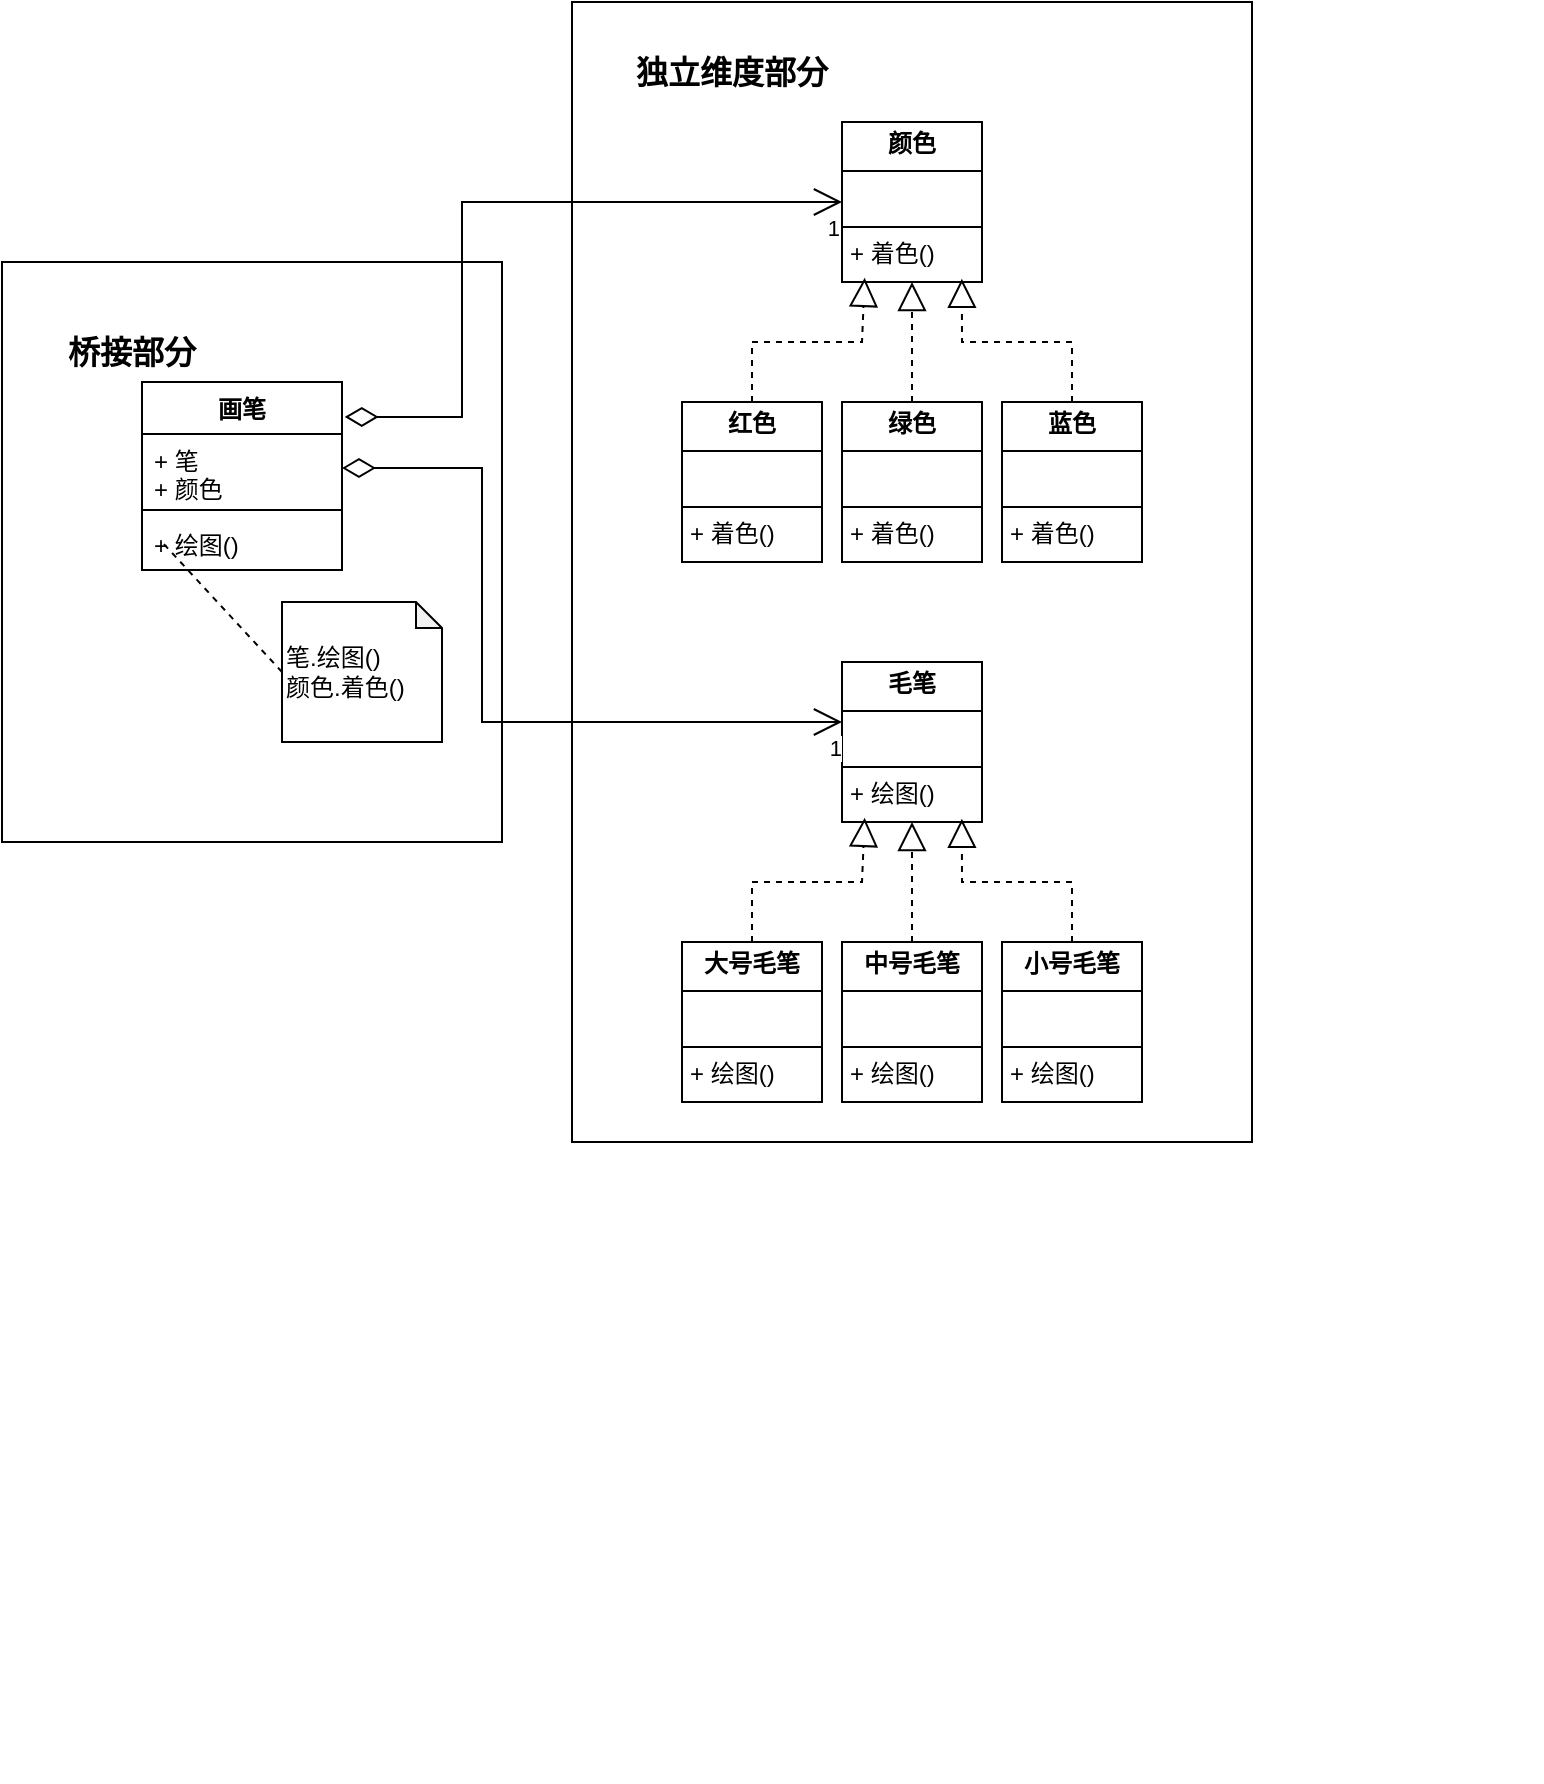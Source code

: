 <mxfile version="25.0.3">
  <diagram name="第 1 页" id="x2rrQbLgyhNgdFU_qAoA">
    <mxGraphModel dx="1172" dy="1026" grid="1" gridSize="10" guides="1" tooltips="1" connect="1" arrows="1" fold="1" page="1" pageScale="1" pageWidth="827" pageHeight="1169" math="0" shadow="0">
      <root>
        <mxCell id="0" />
        <mxCell id="1" parent="0" />
        <mxCell id="acISwIgXL-DjhQIr29c2-18" value="" style="group" vertex="1" connectable="0" parent="1">
          <mxGeometry x="460" y="160" width="430" height="560" as="geometry" />
        </mxCell>
        <mxCell id="acISwIgXL-DjhQIr29c2-33" value="" style="rounded=0;whiteSpace=wrap;html=1;" vertex="1" parent="acISwIgXL-DjhQIr29c2-18">
          <mxGeometry x="-55" y="-60" width="340" height="570" as="geometry" />
        </mxCell>
        <mxCell id="acISwIgXL-DjhQIr29c2-10" value="&lt;p style=&quot;margin:0px;margin-top:4px;text-align:center;&quot;&gt;&lt;b&gt;颜色&lt;/b&gt;&lt;/p&gt;&lt;hr size=&quot;1&quot; style=&quot;border-style:solid;&quot;&gt;&lt;p style=&quot;margin:0px;margin-left:4px;&quot;&gt;&lt;br&gt;&lt;/p&gt;&lt;hr size=&quot;1&quot; style=&quot;border-style:solid;&quot;&gt;&lt;p style=&quot;margin:0px;margin-left:4px;&quot;&gt;+ 着色()&lt;/p&gt;" style="verticalAlign=top;align=left;overflow=fill;html=1;whiteSpace=wrap;" vertex="1" parent="acISwIgXL-DjhQIr29c2-18">
          <mxGeometry x="80" width="70" height="80" as="geometry" />
        </mxCell>
        <mxCell id="acISwIgXL-DjhQIr29c2-12" value="&lt;p style=&quot;margin:0px;margin-top:4px;text-align:center;&quot;&gt;&lt;b&gt;蓝色&lt;/b&gt;&lt;/p&gt;&lt;hr size=&quot;1&quot; style=&quot;border-style:solid;&quot;&gt;&lt;p style=&quot;margin:0px;margin-left:4px;&quot;&gt;&lt;br&gt;&lt;/p&gt;&lt;hr size=&quot;1&quot; style=&quot;border-style:solid;&quot;&gt;&lt;p style=&quot;margin:0px;margin-left:4px;&quot;&gt;+ 着色()&lt;/p&gt;" style="verticalAlign=top;align=left;overflow=fill;html=1;whiteSpace=wrap;" vertex="1" parent="acISwIgXL-DjhQIr29c2-18">
          <mxGeometry x="160" y="140" width="70" height="80" as="geometry" />
        </mxCell>
        <mxCell id="acISwIgXL-DjhQIr29c2-11" value="&lt;p style=&quot;margin:0px;margin-top:4px;text-align:center;&quot;&gt;&lt;b&gt;红色&lt;/b&gt;&lt;/p&gt;&lt;hr size=&quot;1&quot; style=&quot;border-style:solid;&quot;&gt;&lt;p style=&quot;margin:0px;margin-left:4px;&quot;&gt;&lt;br&gt;&lt;/p&gt;&lt;hr size=&quot;1&quot; style=&quot;border-style:solid;&quot;&gt;&lt;p style=&quot;margin:0px;margin-left:4px;&quot;&gt;+ 着色()&lt;/p&gt;" style="verticalAlign=top;align=left;overflow=fill;html=1;whiteSpace=wrap;" vertex="1" parent="acISwIgXL-DjhQIr29c2-18">
          <mxGeometry y="140" width="70" height="80" as="geometry" />
        </mxCell>
        <mxCell id="acISwIgXL-DjhQIr29c2-13" value="&lt;p style=&quot;margin:0px;margin-top:4px;text-align:center;&quot;&gt;&lt;b&gt;绿色&lt;/b&gt;&lt;/p&gt;&lt;hr size=&quot;1&quot; style=&quot;border-style:solid;&quot;&gt;&lt;p style=&quot;margin:0px;margin-left:4px;&quot;&gt;&lt;br&gt;&lt;/p&gt;&lt;hr size=&quot;1&quot; style=&quot;border-style:solid;&quot;&gt;&lt;p style=&quot;margin:0px;margin-left:4px;&quot;&gt;+ 着色()&lt;/p&gt;" style="verticalAlign=top;align=left;overflow=fill;html=1;whiteSpace=wrap;" vertex="1" parent="acISwIgXL-DjhQIr29c2-18">
          <mxGeometry x="80" y="140" width="70" height="80" as="geometry" />
        </mxCell>
        <mxCell id="acISwIgXL-DjhQIr29c2-15" value="" style="endArrow=block;dashed=1;endFill=0;endSize=12;html=1;rounded=0;exitX=0.5;exitY=0;exitDx=0;exitDy=0;entryX=0.162;entryY=0.974;entryDx=0;entryDy=0;entryPerimeter=0;" edge="1" parent="acISwIgXL-DjhQIr29c2-18" source="acISwIgXL-DjhQIr29c2-11" target="acISwIgXL-DjhQIr29c2-10">
          <mxGeometry width="160" relative="1" as="geometry">
            <mxPoint x="-210" y="330" as="sourcePoint" />
            <mxPoint x="100" y="90" as="targetPoint" />
            <Array as="points">
              <mxPoint x="35" y="110" />
              <mxPoint x="90" y="110" />
            </Array>
          </mxGeometry>
        </mxCell>
        <mxCell id="acISwIgXL-DjhQIr29c2-16" value="" style="endArrow=block;dashed=1;endFill=0;endSize=12;html=1;rounded=0;exitX=0.5;exitY=0;exitDx=0;exitDy=0;entryX=0.5;entryY=1;entryDx=0;entryDy=0;" edge="1" parent="acISwIgXL-DjhQIr29c2-18" source="acISwIgXL-DjhQIr29c2-13" target="acISwIgXL-DjhQIr29c2-10">
          <mxGeometry width="160" relative="1" as="geometry">
            <mxPoint x="20" y="130" as="sourcePoint" />
            <mxPoint x="115" y="90" as="targetPoint" />
          </mxGeometry>
        </mxCell>
        <mxCell id="acISwIgXL-DjhQIr29c2-17" value="" style="endArrow=block;dashed=1;endFill=0;endSize=12;html=1;rounded=0;entryX=0.856;entryY=0.98;entryDx=0;entryDy=0;entryPerimeter=0;exitX=0.5;exitY=0;exitDx=0;exitDy=0;" edge="1" parent="acISwIgXL-DjhQIr29c2-18" source="acISwIgXL-DjhQIr29c2-12" target="acISwIgXL-DjhQIr29c2-10">
          <mxGeometry width="160" relative="1" as="geometry">
            <mxPoint x="230" y="120" as="sourcePoint" />
            <mxPoint x="180" y="130" as="targetPoint" />
            <Array as="points">
              <mxPoint x="195" y="110" />
              <mxPoint x="140" y="110" />
            </Array>
          </mxGeometry>
        </mxCell>
        <mxCell id="acISwIgXL-DjhQIr29c2-34" value="&lt;font style=&quot;font-size: 16px;&quot;&gt;&lt;b&gt;独立维度部分&lt;/b&gt;&lt;/font&gt;" style="text;html=1;align=center;verticalAlign=middle;whiteSpace=wrap;rounded=0;movable=1;resizable=1;rotatable=1;deletable=1;editable=1;locked=0;connectable=1;" vertex="1" parent="acISwIgXL-DjhQIr29c2-18">
          <mxGeometry x="-30" y="-40" width="110" height="30" as="geometry" />
        </mxCell>
        <mxCell id="acISwIgXL-DjhQIr29c2-19" value="" style="group" vertex="1" connectable="0" parent="1">
          <mxGeometry x="460" y="430" width="294" height="560" as="geometry" />
        </mxCell>
        <mxCell id="acISwIgXL-DjhQIr29c2-20" value="&lt;p style=&quot;margin:0px;margin-top:4px;text-align:center;&quot;&gt;&lt;b&gt;毛笔&lt;/b&gt;&lt;/p&gt;&lt;hr size=&quot;1&quot; style=&quot;border-style:solid;&quot;&gt;&lt;p style=&quot;margin:0px;margin-left:4px;&quot;&gt;&lt;br&gt;&lt;/p&gt;&lt;hr size=&quot;1&quot; style=&quot;border-style:solid;&quot;&gt;&lt;p style=&quot;margin:0px;margin-left:4px;&quot;&gt;+ 绘图()&lt;/p&gt;" style="verticalAlign=top;align=left;overflow=fill;html=1;whiteSpace=wrap;" vertex="1" parent="acISwIgXL-DjhQIr29c2-19">
          <mxGeometry x="80" width="70" height="80" as="geometry" />
        </mxCell>
        <mxCell id="acISwIgXL-DjhQIr29c2-21" value="&lt;p style=&quot;margin:0px;margin-top:4px;text-align:center;&quot;&gt;&lt;b&gt;大号毛笔&lt;/b&gt;&lt;/p&gt;&lt;hr size=&quot;1&quot; style=&quot;border-style:solid;&quot;&gt;&lt;p style=&quot;margin:0px;margin-left:4px;&quot;&gt;&lt;br&gt;&lt;/p&gt;&lt;hr size=&quot;1&quot; style=&quot;border-style:solid;&quot;&gt;&lt;p style=&quot;margin:0px;margin-left:4px;&quot;&gt;+&amp;nbsp;&lt;span style=&quot;background-color: initial;&quot;&gt;绘图&lt;/span&gt;&lt;span style=&quot;background-color: initial;&quot;&gt;()&lt;/span&gt;&lt;/p&gt;" style="verticalAlign=top;align=left;overflow=fill;html=1;whiteSpace=wrap;" vertex="1" parent="acISwIgXL-DjhQIr29c2-19">
          <mxGeometry y="140" width="70" height="80" as="geometry" />
        </mxCell>
        <mxCell id="acISwIgXL-DjhQIr29c2-22" value="&lt;p style=&quot;margin:0px;margin-top:4px;text-align:center;&quot;&gt;&lt;b&gt;小号毛笔&lt;/b&gt;&lt;/p&gt;&lt;hr size=&quot;1&quot; style=&quot;border-style:solid;&quot;&gt;&lt;p style=&quot;margin:0px;margin-left:4px;&quot;&gt;&lt;br&gt;&lt;/p&gt;&lt;hr size=&quot;1&quot; style=&quot;border-style:solid;&quot;&gt;&lt;p style=&quot;margin:0px;margin-left:4px;&quot;&gt;+&amp;nbsp;&lt;span style=&quot;background-color: initial;&quot;&gt;绘图&lt;/span&gt;&lt;span style=&quot;background-color: initial;&quot;&gt;()&lt;/span&gt;&lt;/p&gt;" style="verticalAlign=top;align=left;overflow=fill;html=1;whiteSpace=wrap;" vertex="1" parent="acISwIgXL-DjhQIr29c2-19">
          <mxGeometry x="160" y="140" width="70" height="80" as="geometry" />
        </mxCell>
        <mxCell id="acISwIgXL-DjhQIr29c2-23" value="&lt;p style=&quot;margin:0px;margin-top:4px;text-align:center;&quot;&gt;&lt;b&gt;中号毛笔&lt;/b&gt;&lt;/p&gt;&lt;hr size=&quot;1&quot; style=&quot;border-style:solid;&quot;&gt;&lt;p style=&quot;margin:0px;margin-left:4px;&quot;&gt;&lt;br&gt;&lt;/p&gt;&lt;hr size=&quot;1&quot; style=&quot;border-style:solid;&quot;&gt;&lt;p style=&quot;margin:0px;margin-left:4px;&quot;&gt;+ 绘图()&lt;/p&gt;" style="verticalAlign=top;align=left;overflow=fill;html=1;whiteSpace=wrap;" vertex="1" parent="acISwIgXL-DjhQIr29c2-19">
          <mxGeometry x="80" y="140" width="70" height="80" as="geometry" />
        </mxCell>
        <mxCell id="acISwIgXL-DjhQIr29c2-24" value="" style="endArrow=block;dashed=1;endFill=0;endSize=12;html=1;rounded=0;exitX=0.5;exitY=0;exitDx=0;exitDy=0;entryX=0.162;entryY=0.974;entryDx=0;entryDy=0;entryPerimeter=0;" edge="1" parent="acISwIgXL-DjhQIr29c2-19" source="acISwIgXL-DjhQIr29c2-21" target="acISwIgXL-DjhQIr29c2-20">
          <mxGeometry width="160" relative="1" as="geometry">
            <mxPoint x="-210" y="330" as="sourcePoint" />
            <mxPoint x="100" y="90" as="targetPoint" />
            <Array as="points">
              <mxPoint x="35" y="110" />
              <mxPoint x="90" y="110" />
            </Array>
          </mxGeometry>
        </mxCell>
        <mxCell id="acISwIgXL-DjhQIr29c2-25" value="" style="endArrow=block;dashed=1;endFill=0;endSize=12;html=1;rounded=0;exitX=0.5;exitY=0;exitDx=0;exitDy=0;entryX=0.5;entryY=1;entryDx=0;entryDy=0;" edge="1" parent="acISwIgXL-DjhQIr29c2-19" source="acISwIgXL-DjhQIr29c2-23" target="acISwIgXL-DjhQIr29c2-20">
          <mxGeometry width="160" relative="1" as="geometry">
            <mxPoint x="20" y="130" as="sourcePoint" />
            <mxPoint x="115" y="90" as="targetPoint" />
          </mxGeometry>
        </mxCell>
        <mxCell id="acISwIgXL-DjhQIr29c2-26" value="" style="endArrow=block;dashed=1;endFill=0;endSize=12;html=1;rounded=0;entryX=0.856;entryY=0.98;entryDx=0;entryDy=0;entryPerimeter=0;exitX=0.5;exitY=0;exitDx=0;exitDy=0;" edge="1" parent="acISwIgXL-DjhQIr29c2-19" source="acISwIgXL-DjhQIr29c2-22" target="acISwIgXL-DjhQIr29c2-20">
          <mxGeometry width="160" relative="1" as="geometry">
            <mxPoint x="230" y="120" as="sourcePoint" />
            <mxPoint x="180" y="130" as="targetPoint" />
            <Array as="points">
              <mxPoint x="195" y="110" />
              <mxPoint x="140" y="110" />
            </Array>
          </mxGeometry>
        </mxCell>
        <mxCell id="acISwIgXL-DjhQIr29c2-7" value="" style="rounded=0;whiteSpace=wrap;html=1;movable=1;resizable=1;rotatable=1;deletable=1;editable=1;locked=0;connectable=1;" vertex="1" parent="1">
          <mxGeometry x="120" y="230" width="250" height="290" as="geometry" />
        </mxCell>
        <mxCell id="acISwIgXL-DjhQIr29c2-27" value="" style="endArrow=open;html=1;endSize=12;startArrow=diamondThin;startSize=14;startFill=0;edgeStyle=orthogonalEdgeStyle;rounded=0;exitX=1.014;exitY=0.186;exitDx=0;exitDy=0;exitPerimeter=0;" edge="1" parent="1" source="acISwIgXL-DjhQIr29c2-38">
          <mxGeometry relative="1" as="geometry">
            <mxPoint x="360" y="350" as="sourcePoint" />
            <mxPoint x="540" y="200" as="targetPoint" />
            <Array as="points">
              <mxPoint x="350" y="308" />
              <mxPoint x="350" y="200" />
            </Array>
          </mxGeometry>
        </mxCell>
        <mxCell id="acISwIgXL-DjhQIr29c2-29" value="1" style="edgeLabel;resizable=0;html=1;align=right;verticalAlign=top;" connectable="0" vertex="1" parent="acISwIgXL-DjhQIr29c2-27">
          <mxGeometry x="1" relative="1" as="geometry" />
        </mxCell>
        <mxCell id="acISwIgXL-DjhQIr29c2-8" value="&lt;font style=&quot;font-size: 16px;&quot;&gt;&lt;b&gt;桥接部分&lt;/b&gt;&lt;/font&gt;" style="text;html=1;align=center;verticalAlign=middle;whiteSpace=wrap;rounded=0;movable=1;resizable=1;rotatable=1;deletable=1;editable=1;locked=0;connectable=1;" vertex="1" parent="1">
          <mxGeometry x="140" y="260" width="90" height="30" as="geometry" />
        </mxCell>
        <mxCell id="acISwIgXL-DjhQIr29c2-30" value="" style="endArrow=open;html=1;endSize=12;startArrow=diamondThin;startSize=14;startFill=0;edgeStyle=orthogonalEdgeStyle;rounded=0;exitX=1;exitY=0.5;exitDx=0;exitDy=0;" edge="1" parent="1" source="acISwIgXL-DjhQIr29c2-39">
          <mxGeometry relative="1" as="geometry">
            <mxPoint x="320" y="343" as="sourcePoint" />
            <mxPoint x="540" y="460" as="targetPoint" />
            <Array as="points">
              <mxPoint x="360" y="333" />
              <mxPoint x="360" y="460" />
            </Array>
          </mxGeometry>
        </mxCell>
        <mxCell id="acISwIgXL-DjhQIr29c2-32" value="1" style="edgeLabel;resizable=0;html=1;align=right;verticalAlign=top;" connectable="0" vertex="1" parent="acISwIgXL-DjhQIr29c2-30">
          <mxGeometry x="1" relative="1" as="geometry" />
        </mxCell>
        <mxCell id="acISwIgXL-DjhQIr29c2-35" value="笔.绘图()&lt;br&gt;&lt;span style=&quot;background-color: initial;&quot;&gt;颜色.着色()&lt;/span&gt;" style="shape=note;whiteSpace=wrap;html=1;backgroundOutline=1;darkOpacity=0.05;align=left;size=13;" vertex="1" parent="1">
          <mxGeometry x="260" y="400" width="80" height="70" as="geometry" />
        </mxCell>
        <mxCell id="acISwIgXL-DjhQIr29c2-38" value="&lt;b&gt;画笔&lt;/b&gt;" style="swimlane;fontStyle=1;align=center;verticalAlign=top;childLayout=stackLayout;horizontal=1;startSize=26;horizontalStack=0;resizeParent=1;resizeParentMax=0;resizeLast=0;collapsible=1;marginBottom=0;whiteSpace=wrap;html=1;" vertex="1" parent="1">
          <mxGeometry x="190" y="290" width="100" height="94" as="geometry" />
        </mxCell>
        <mxCell id="acISwIgXL-DjhQIr29c2-39" value="+ 笔&lt;br&gt;+ 颜色&lt;div&gt;&lt;br&gt;&lt;/div&gt;" style="text;strokeColor=none;fillColor=none;align=left;verticalAlign=top;spacingLeft=4;spacingRight=4;overflow=hidden;rotatable=0;points=[[0,0.5],[1,0.5]];portConstraint=eastwest;whiteSpace=wrap;html=1;" vertex="1" parent="acISwIgXL-DjhQIr29c2-38">
          <mxGeometry y="26" width="100" height="34" as="geometry" />
        </mxCell>
        <mxCell id="acISwIgXL-DjhQIr29c2-40" value="" style="line;strokeWidth=1;fillColor=none;align=left;verticalAlign=middle;spacingTop=-1;spacingLeft=3;spacingRight=3;rotatable=0;labelPosition=right;points=[];portConstraint=eastwest;strokeColor=inherit;" vertex="1" parent="acISwIgXL-DjhQIr29c2-38">
          <mxGeometry y="60" width="100" height="8" as="geometry" />
        </mxCell>
        <mxCell id="acISwIgXL-DjhQIr29c2-41" value="+ 绘图()" style="text;strokeColor=none;fillColor=none;align=left;verticalAlign=top;spacingLeft=4;spacingRight=4;overflow=hidden;rotatable=0;points=[[0,0.5],[1,0.5]];portConstraint=eastwest;whiteSpace=wrap;html=1;" vertex="1" parent="acISwIgXL-DjhQIr29c2-38">
          <mxGeometry y="68" width="100" height="26" as="geometry" />
        </mxCell>
        <mxCell id="acISwIgXL-DjhQIr29c2-42" value="" style="endArrow=none;dashed=1;html=1;rounded=0;exitX=0;exitY=0.5;exitDx=0;exitDy=0;exitPerimeter=0;entryX=0.1;entryY=0.462;entryDx=0;entryDy=0;entryPerimeter=0;" edge="1" parent="1" source="acISwIgXL-DjhQIr29c2-35" target="acISwIgXL-DjhQIr29c2-41">
          <mxGeometry width="50" height="50" relative="1" as="geometry">
            <mxPoint x="430" y="440" as="sourcePoint" />
            <mxPoint x="480" y="390" as="targetPoint" />
          </mxGeometry>
        </mxCell>
      </root>
    </mxGraphModel>
  </diagram>
</mxfile>
